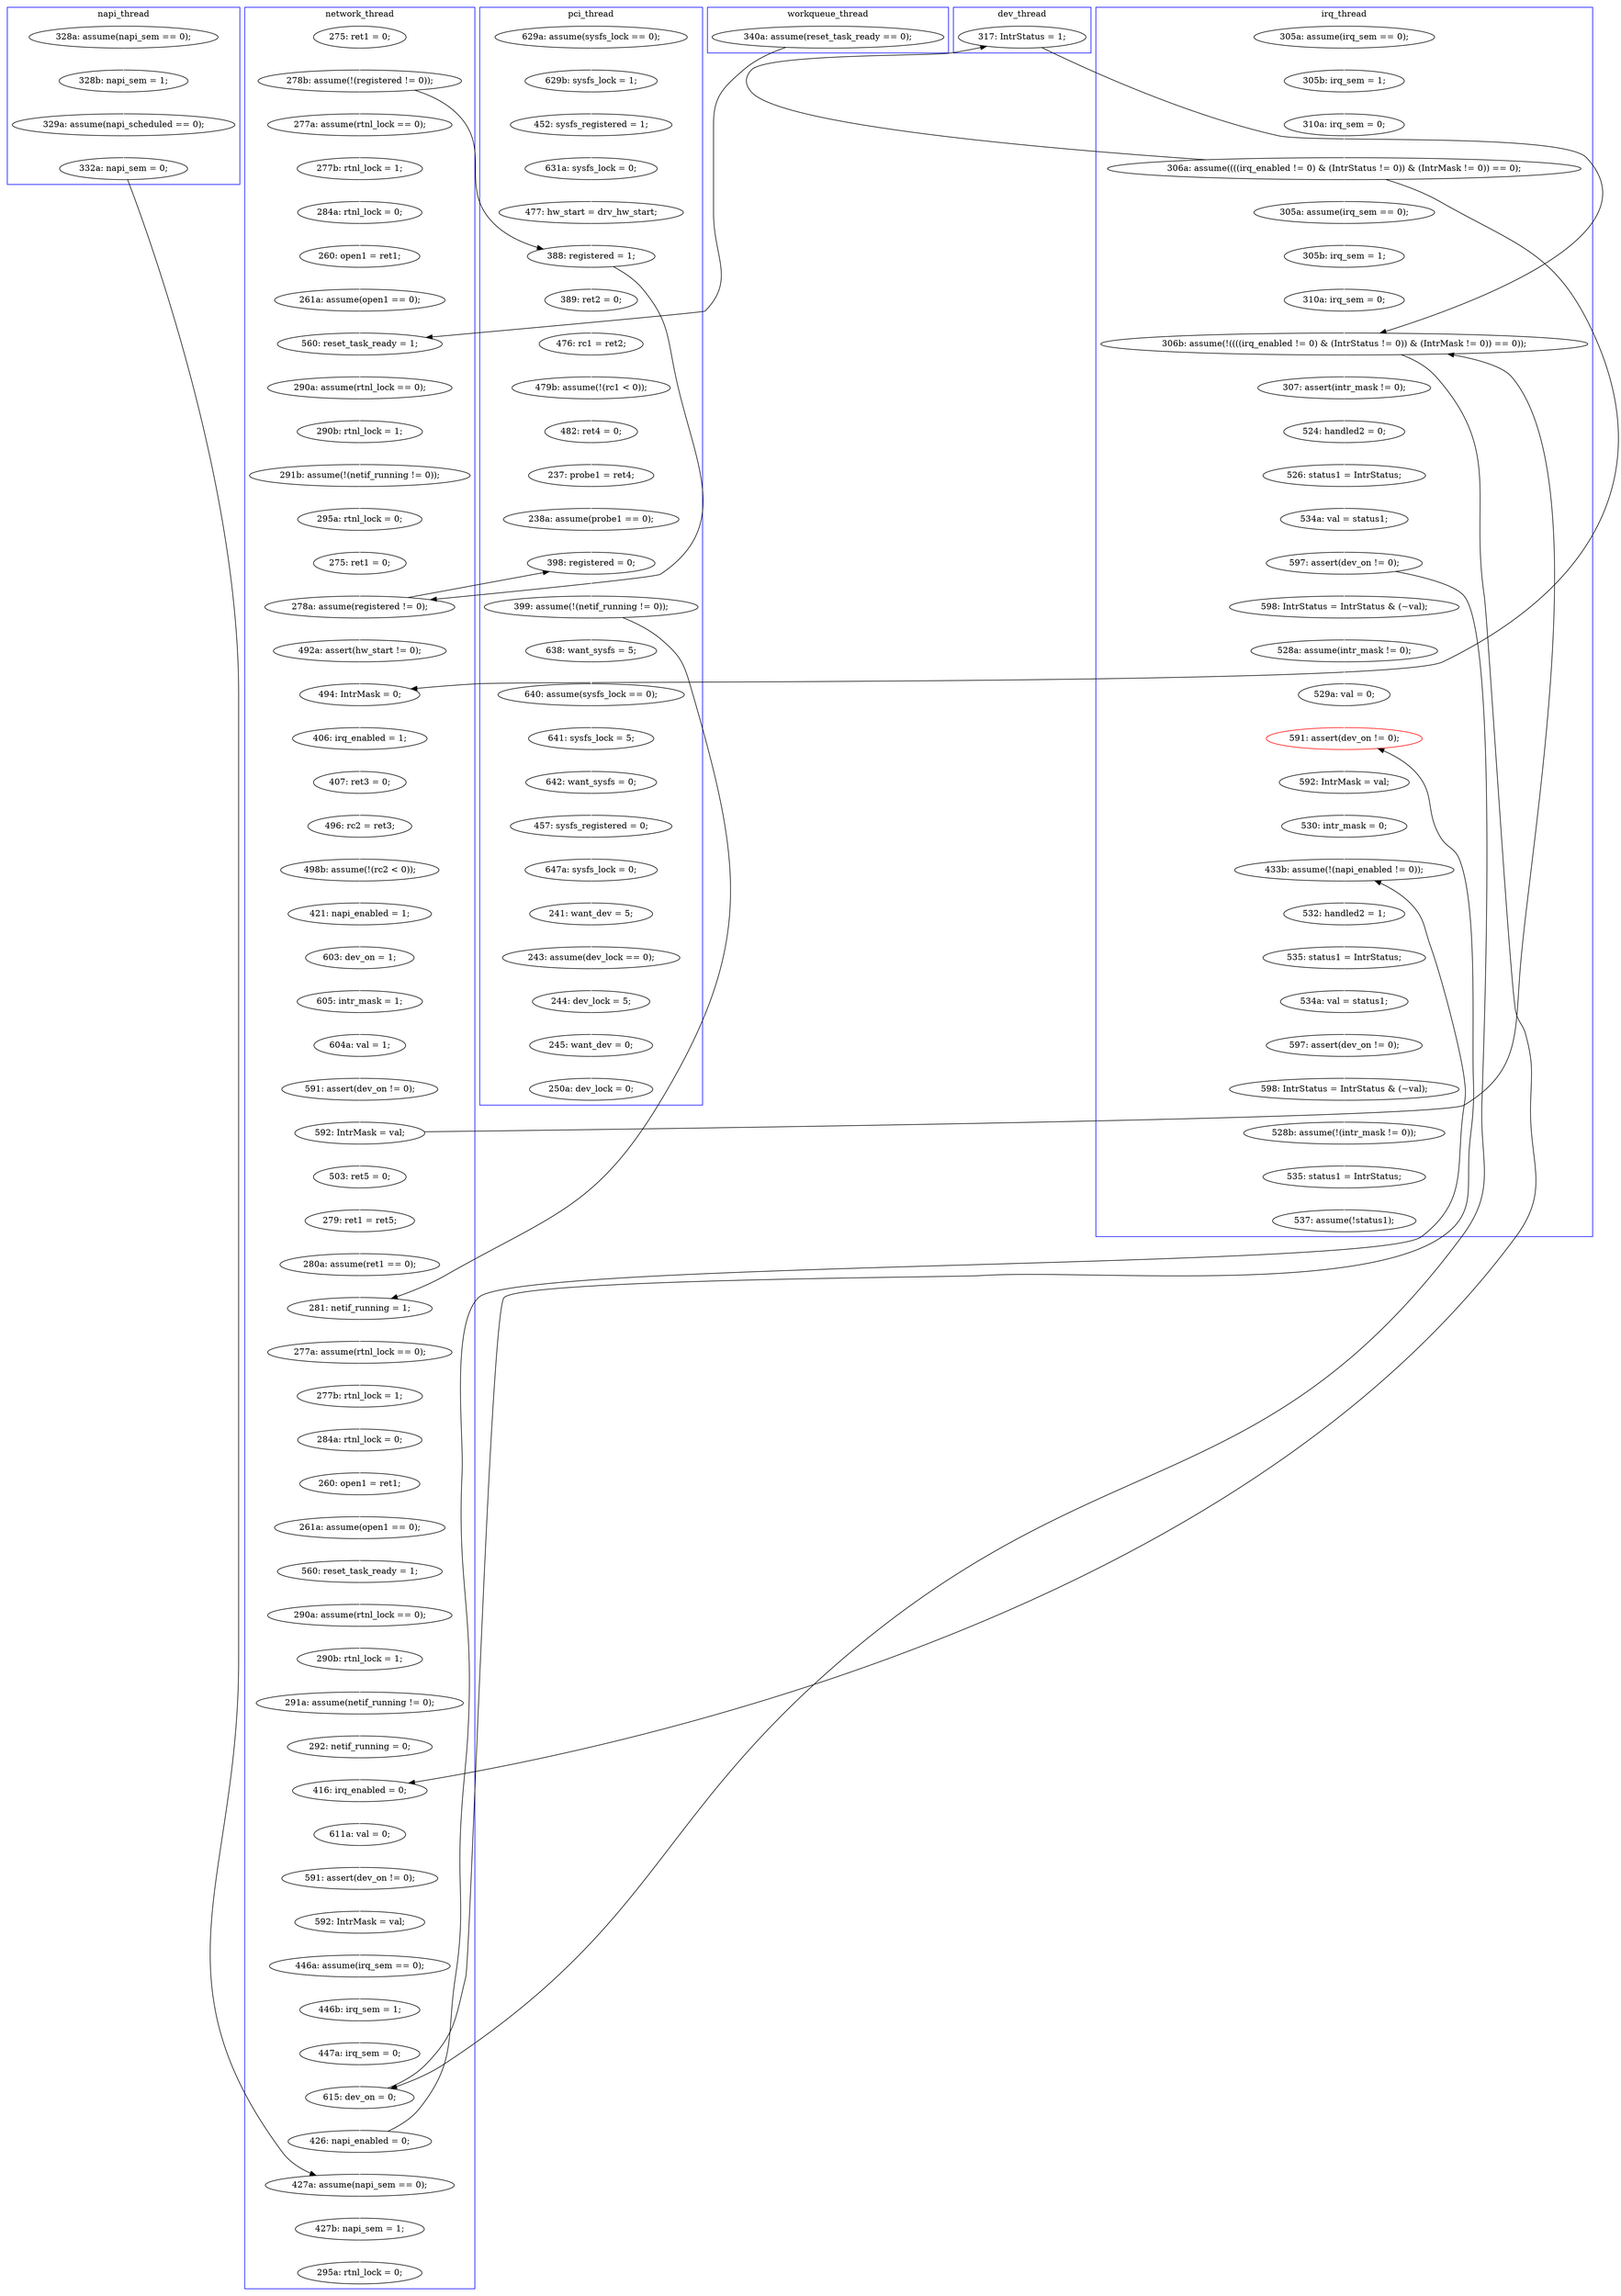 digraph Counterexample {
	287 -> 293 [color = white, style = solid]
	99 -> 100 [color = white, style = solid]
	44 -> 73 [color = black, style = solid, constraint = false]
	191 -> 196 [color = white, style = solid]
	189 -> 195 [color = white, style = solid]
	155 -> 157 [color = white, style = solid]
	213 -> 214 [color = white, style = solid]
	33 -> 99 [color = black, style = solid, constraint = false]
	133 -> 134 [color = white, style = solid]
	68 -> 70 [color = white, style = solid]
	95 -> 96 [color = white, style = solid]
	216 -> 217 [color = white, style = solid]
	44 -> 174 [color = white, style = solid]
	197 -> 198 [color = white, style = solid]
	146 -> 148 [color = white, style = solid]
	80 -> 81 [color = white, style = solid]
	285 -> 287 [color = white, style = solid]
	73 -> 180 [color = black, style = solid, constraint = false]
	170 -> 171 [color = white, style = solid]
	160 -> 191 [color = white, style = solid]
	100 -> 104 [color = white, style = solid]
	164 -> 191 [color = black, style = solid, constraint = false]
	220 -> 221 [color = white, style = solid]
	278 -> 280 [color = white, style = solid]
	119 -> 121 [color = white, style = solid]
	79 -> 80 [color = white, style = solid]
	259 -> 268 [color = white, style = solid]
	148 -> 149 [color = white, style = solid]
	31 -> 33 [color = white, style = solid]
	96 -> 98 [color = white, style = solid]
	172 -> 192 [color = white, style = solid]
	221 -> 223 [color = white, style = solid]
	127 -> 132 [color = white, style = solid]
	81 -> 84 [color = white, style = solid]
	180 -> 229 [color = black, style = solid, constraint = false]
	58 -> 61 [color = white, style = solid]
	44 -> 127 [color = black, style = solid, constraint = false]
	245 -> 249 [color = white, style = solid]
	169 -> 170 [color = white, style = solid]
	229 -> 233 [color = white, style = solid]
	186 -> 187 [color = white, style = solid]
	198 -> 200 [color = white, style = solid]
	70 -> 99 [color = white, style = solid]
	181 -> 186 [color = white, style = solid]
	203 -> 207 [color = white, style = solid]
	254 -> 255 [color = white, style = solid]
	107 -> 108 [color = white, style = solid]
	268 -> 271 [color = white, style = solid]
	249 -> 250 [color = white, style = solid]
	87 -> 91 [color = white, style = solid]
	281 -> 283 [color = white, style = solid]
	245 -> 259 [color = black, style = solid, constraint = false]
	57 -> 58 [color = white, style = solid]
	237 -> 241 [color = white, style = solid]
	134 -> 137 [color = white, style = solid]
	199 -> 254 [color = white, style = solid]
	149 -> 180 [color = black, style = solid, constraint = false]
	145 -> 146 [color = white, style = solid]
	39 -> 40 [color = white, style = solid]
	112 -> 163 [color = white, style = solid]
	174 -> 175 [color = white, style = solid]
	242 -> 243 [color = white, style = solid]
	163 -> 164 [color = white, style = solid]
	215 -> 216 [color = white, style = solid]
	108 -> 109 [color = white, style = solid]
	66 -> 68 [color = white, style = solid]
	33 -> 79 [color = white, style = solid]
	235 -> 237 [color = white, style = solid]
	40 -> 41 [color = white, style = solid]
	61 -> 101 [color = white, style = solid]
	180 -> 181 [color = white, style = solid]
	293 -> 295 [color = white, style = solid]
	175 -> 176 [color = white, style = solid]
	77 -> 91 [color = black, style = solid, constraint = false]
	140 -> 144 [color = white, style = solid]
	121 -> 163 [color = black, style = solid, constraint = false]
	62 -> 63 [color = white, style = solid]
	249 -> 278 [color = black, style = solid, constraint = false]
	41 -> 44 [color = white, style = solid]
	121 -> 126 [color = white, style = solid]
	255 -> 259 [color = white, style = solid]
	233 -> 235 [color = white, style = solid]
	280 -> 281 [color = white, style = solid]
	271 -> 278 [color = white, style = solid]
	144 -> 145 [color = white, style = solid]
	194 -> 213 [color = white, style = solid]
	109 -> 112 [color = white, style = solid]
	192 -> 194 [color = white, style = solid]
	250 -> 251 [color = white, style = solid]
	149 -> 155 [color = white, style = solid]
	137 -> 140 [color = white, style = solid]
	223 -> 224 [color = white, style = solid]
	251 -> 258 [color = white, style = solid]
	224 -> 229 [color = white, style = solid]
	243 -> 245 [color = white, style = solid]
	132 -> 133 [color = white, style = solid]
	101 -> 250 [color = black, style = solid, constraint = false]
	84 -> 87 [color = white, style = solid]
	99 -> 121 [color = black, style = solid, constraint = false]
	283 -> 285 [color = white, style = solid]
	196 -> 197 [color = white, style = solid]
	171 -> 172 [color = white, style = solid]
	91 -> 95 [color = white, style = solid]
	157 -> 160 [color = white, style = solid]
	126 -> 127 [color = white, style = solid]
	104 -> 107 [color = white, style = solid]
	207 -> 220 [color = white, style = solid]
	98 -> 113 [color = white, style = solid]
	241 -> 242 [color = white, style = solid]
	195 -> 245 [color = black, style = solid, constraint = false]
	164 -> 169 [color = white, style = solid]
	176 -> 180 [color = white, style = solid]
	113 -> 119 [color = white, style = solid]
	200 -> 203 [color = white, style = solid]
	214 -> 215 [color = white, style = solid]
	295 -> 296 [color = white, style = solid]
	187 -> 189 [color = white, style = solid]
	195 -> 199 [color = white, style = solid]
	63 -> 66 [color = white, style = solid]
	subgraph cluster5 {
		label = workqueue_thread
		color = blue
		77  [label = "340a: assume(reset_task_ready == 0);"]
	}
	subgraph cluster7 {
		label = dev_thread
		color = blue
		73  [label = "317: IntrStatus = 1;"]
	}
	subgraph cluster1 {
		label = pci_thread
		color = blue
		62  [label = "629a: assume(sysfs_lock == 0);"]
		172  [label = "642: want_sysfs = 0;"]
		213  [label = "241: want_dev = 5;"]
		214  [label = "243: assume(dev_lock == 0);"]
		63  [label = "629b: sysfs_lock = 1;"]
		109  [label = "237: probe1 = ret4;"]
		107  [label = "479b: assume(!(rc1 < 0));"]
		194  [label = "647a: sysfs_lock = 0;"]
		99  [label = "388: registered = 1;"]
		66  [label = "452: sysfs_registered = 1;"]
		170  [label = "640: assume(sysfs_lock == 0);"]
		192  [label = "457: sysfs_registered = 0;"]
		108  [label = "482: ret4 = 0;"]
		104  [label = "476: rc1 = ret2;"]
		163  [label = "398: registered = 0;"]
		68  [label = "631a: sysfs_lock = 0;"]
		215  [label = "244: dev_lock = 5;"]
		100  [label = "389: ret2 = 0;"]
		70  [label = "477: hw_start = drv_hw_start;"]
		169  [label = "638: want_sysfs = 5;"]
		217  [label = "250a: dev_lock = 0;"]
		216  [label = "245: want_dev = 0;"]
		112  [label = "238a: assume(probe1 == 0);"]
		164  [label = "399: assume(!(netif_running != 0));"]
		171  [label = "641: sysfs_lock = 5;"]
	}
	subgraph cluster4 {
		label = napi_thread
		color = blue
		101  [label = "332a: napi_sem = 0;"]
		57  [label = "328a: assume(napi_sem == 0);"]
		58  [label = "328b: napi_sem = 1;"]
		61  [label = "329a: assume(napi_scheduled == 0);"]
	}
	subgraph cluster2 {
		label = network_thread
		color = blue
		197  [label = "277b: rtnl_lock = 1;"]
		200  [label = "260: open1 = ret1;"]
		148  [label = "591: assert(dev_on != 0);"]
		91  [label = "560: reset_task_ready = 1;"]
		207  [label = "560: reset_task_ready = 1;"]
		140  [label = "421: napi_enabled = 1;"]
		119  [label = "275: ret1 = 0;"]
		243  [label = "447a: irq_sem = 0;"]
		144  [label = "603: dev_on = 1;"]
		81  [label = "284a: rtnl_lock = 0;"]
		221  [label = "290b: rtnl_lock = 1;"]
		237  [label = "592: IntrMask = val;"]
		198  [label = "284a: rtnl_lock = 0;"]
		137  [label = "498b: assume(!(rc2 < 0));"]
		160  [label = "280a: assume(ret1 == 0);"]
		241  [label = "446a: assume(irq_sem == 0);"]
		98  [label = "291b: assume(!(netif_running != 0));"]
		203  [label = "261a: assume(open1 == 0);"]
		126  [label = "492a: assert(hw_start != 0);"]
		250  [label = "427a: assume(napi_sem == 0);"]
		145  [label = "605: intr_mask = 1;"]
		146  [label = "604a: val = 1;"]
		258  [label = "295a: rtnl_lock = 0;"]
		95  [label = "290a: assume(rtnl_lock == 0);"]
		31  [label = "275: ret1 = 0;"]
		149  [label = "592: IntrMask = val;"]
		121  [label = "278a: assume(registered != 0);"]
		79  [label = "277a: assume(rtnl_lock == 0);"]
		96  [label = "290b: rtnl_lock = 1;"]
		87  [label = "261a: assume(open1 == 0);"]
		235  [label = "591: assert(dev_on != 0);"]
		157  [label = "279: ret1 = ret5;"]
		196  [label = "277a: assume(rtnl_lock == 0);"]
		229  [label = "416: irq_enabled = 0;"]
		127  [label = "494: IntrMask = 0;"]
		134  [label = "496: rc2 = ret3;"]
		113  [label = "295a: rtnl_lock = 0;"]
		233  [label = "611a: val = 0;"]
		84  [label = "260: open1 = ret1;"]
		223  [label = "291a: assume(netif_running != 0);"]
		33  [label = "278b: assume(!(registered != 0));"]
		245  [label = "615: dev_on = 0;"]
		220  [label = "290a: assume(rtnl_lock == 0);"]
		155  [label = "503: ret5 = 0;"]
		251  [label = "427b: napi_sem = 1;"]
		242  [label = "446b: irq_sem = 1;"]
		132  [label = "406: irq_enabled = 1;"]
		133  [label = "407: ret3 = 0;"]
		191  [label = "281: netif_running = 1;"]
		249  [label = "426: napi_enabled = 0;"]
		224  [label = "292: netif_running = 0;"]
		80  [label = "277b: rtnl_lock = 1;"]
	}
	subgraph cluster3 {
		label = irq_thread
		color = blue
		255  [label = "529a: val = 0;"]
		175  [label = "305b: irq_sem = 1;"]
		199  [label = "598: IntrStatus = IntrStatus & (~val);"]
		187  [label = "526: status1 = IntrStatus;"]
		176  [label = "310a: irq_sem = 0;"]
		295  [label = "535: status1 = IntrStatus;"]
		41  [label = "310a: irq_sem = 0;"]
		281  [label = "535: status1 = IntrStatus;"]
		40  [label = "305b: irq_sem = 1;"]
		186  [label = "524: handled2 = 0;"]
		271  [label = "530: intr_mask = 0;"]
		254  [label = "528a: assume(intr_mask != 0);"]
		44  [label = "306a: assume((((irq_enabled != 0) & (IntrStatus != 0)) & (IntrMask != 0)) == 0);"]
		174  [label = "305a: assume(irq_sem == 0);"]
		285  [label = "597: assert(dev_on != 0);"]
		189  [label = "534a: val = status1;"]
		259  [label = "591: assert(dev_on != 0);", color = red]
		293  [label = "528b: assume(!(intr_mask != 0));"]
		278  [label = "433b: assume(!(napi_enabled != 0));"]
		280  [label = "532: handled2 = 1;"]
		283  [label = "534a: val = status1;"]
		195  [label = "597: assert(dev_on != 0);"]
		296  [label = "537: assume(!status1);"]
		268  [label = "592: IntrMask = val;"]
		287  [label = "598: IntrStatus = IntrStatus & (~val);"]
		39  [label = "305a: assume(irq_sem == 0);"]
		181  [label = "307: assert(intr_mask != 0);"]
		180  [label = "306b: assume(!((((irq_enabled != 0) & (IntrStatus != 0)) & (IntrMask != 0)) == 0));"]
	}
}
